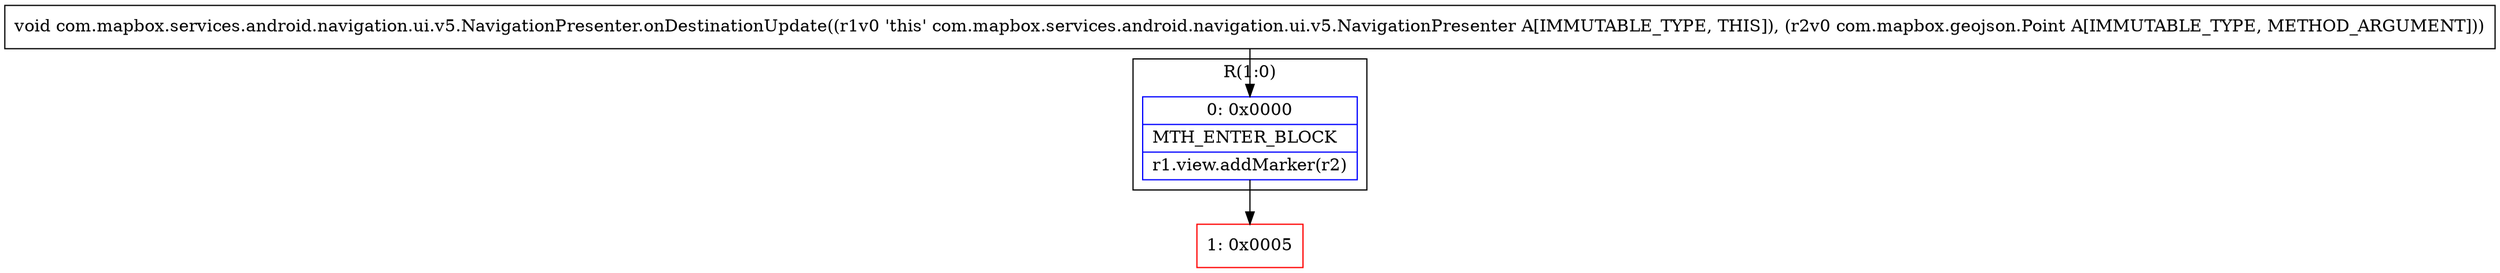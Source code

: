 digraph "CFG forcom.mapbox.services.android.navigation.ui.v5.NavigationPresenter.onDestinationUpdate(Lcom\/mapbox\/geojson\/Point;)V" {
subgraph cluster_Region_512810245 {
label = "R(1:0)";
node [shape=record,color=blue];
Node_0 [shape=record,label="{0\:\ 0x0000|MTH_ENTER_BLOCK\l|r1.view.addMarker(r2)\l}"];
}
Node_1 [shape=record,color=red,label="{1\:\ 0x0005}"];
MethodNode[shape=record,label="{void com.mapbox.services.android.navigation.ui.v5.NavigationPresenter.onDestinationUpdate((r1v0 'this' com.mapbox.services.android.navigation.ui.v5.NavigationPresenter A[IMMUTABLE_TYPE, THIS]), (r2v0 com.mapbox.geojson.Point A[IMMUTABLE_TYPE, METHOD_ARGUMENT])) }"];
MethodNode -> Node_0;
Node_0 -> Node_1;
}

